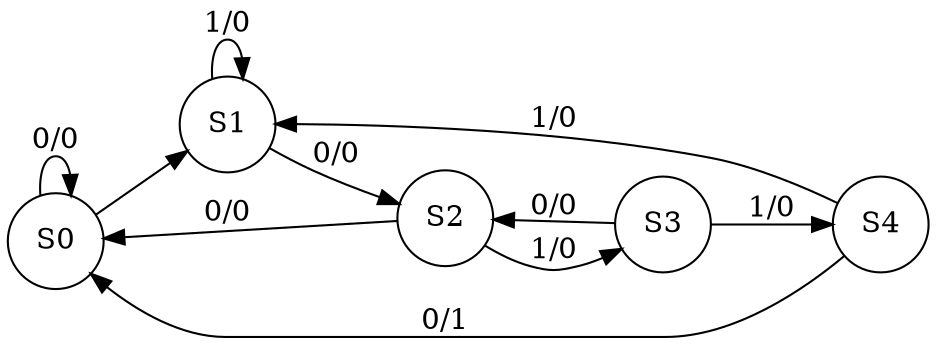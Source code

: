 digraph finite_state_machine {
    rankdir=LR;
    size="8,5"
    //node [shape = doublecircle]; LR_0 LR_3 LR_4 LR_8;
    node [shape = circle];
    S0 -> S0 [ label = "0/0" ];
    S0 -> S1 [ label = "" ];
    S1 -> S1 [ label = "1/0" ];
    S1 -> S2 [ label = "0/0" ];
    S2 -> S3 [ label = "1/0" ];
    S2 -> S0 [ label = "0/0" ];
    S3 -> S2 [ label = "0/0" ];
    S3 -> S4 [ label = "1/0" ];
    S4 -> S0 [ label = "0/1" ];
    S4 -> S1 [ label = "1/0" ];
    // LR_0 -> LR_1 [ label = "SS(S)" ];
    // LR_1 -> LR_3 [ label = "S($end)" ];
    // LR_2 -> LR_6 [ label = "SS(b)" ];
    // LR_2 -> LR_5 [ label = "SS(a)" ];
    // LR_2 -> LR_4 [ label = "S(S0)" ];
    // LR_5 -> LR_7 [ label = "S(b)" ];
    // LR_5 -> LR_5 [ label = "S(a)" ];
    // LR_6 -> LR_6 [ label = "S(b)" ];
    // LR_6 -> LR_5 [ label = "S(a)" ];
    // LR_7 -> LR_8 [ label = "S(b)" ];
    // LR_7 -> LR_5 [ label = "S(a)" ];
    // LR_8 -> LR_6 [ label = "S(b)" ];
    // LR_8 -> LR_5 [ label = "S(a)" ];
}